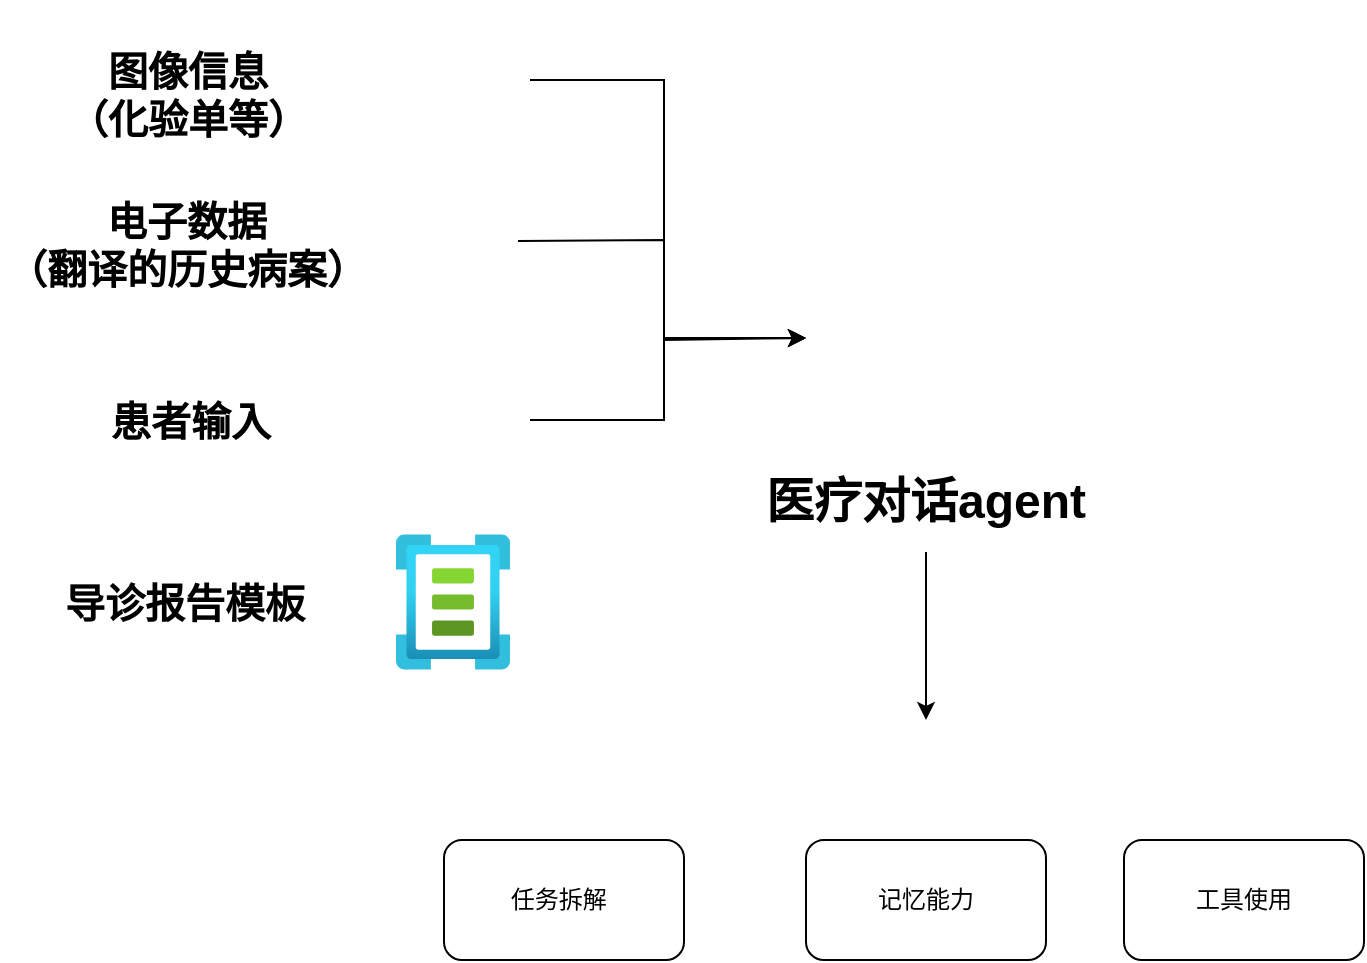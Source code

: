 <mxfile version="24.2.5" type="github">
  <diagram name="第 1 页" id="Ym5PA6LfhvZpyoDTt8RO">
    <mxGraphModel dx="866" dy="667" grid="1" gridSize="10" guides="1" tooltips="1" connect="1" arrows="1" fold="1" page="1" pageScale="1" pageWidth="1169" pageHeight="827" math="0" shadow="0">
      <root>
        <mxCell id="0" />
        <mxCell id="1" parent="0" />
        <mxCell id="dlmROcqRDnSoijbCHZra-1" value="" style="shape=image;html=1;verticalAlign=top;verticalLabelPosition=bottom;labelBackgroundColor=#ffffff;imageAspect=0;aspect=fixed;image=https://cdn1.iconfinder.com/data/icons/unicons-line-vol-1/24/brain-128.png" vertex="1" parent="1">
          <mxGeometry x="531" y="289" width="120" height="120" as="geometry" />
        </mxCell>
        <mxCell id="dlmROcqRDnSoijbCHZra-26" style="edgeStyle=orthogonalEdgeStyle;rounded=0;orthogonalLoop=1;jettySize=auto;html=1;" edge="1" parent="1" source="dlmROcqRDnSoijbCHZra-2">
          <mxGeometry relative="1" as="geometry">
            <mxPoint x="591" y="540" as="targetPoint" />
          </mxGeometry>
        </mxCell>
        <mxCell id="dlmROcqRDnSoijbCHZra-2" value="&lt;font size=&quot;1&quot; face=&quot;Helvetica&quot; style=&quot;&quot;&gt;&lt;b style=&quot;font-size: 24px;&quot;&gt;医疗对话agent&lt;/b&gt;&lt;/font&gt;" style="text;html=1;align=center;verticalAlign=middle;whiteSpace=wrap;rounded=0;" vertex="1" parent="1">
          <mxGeometry x="501" y="406" width="180" height="50" as="geometry" />
        </mxCell>
        <mxCell id="dlmROcqRDnSoijbCHZra-23" style="edgeStyle=orthogonalEdgeStyle;rounded=0;orthogonalLoop=1;jettySize=auto;html=1;entryX=0;entryY=0.5;entryDx=0;entryDy=0;" edge="1" parent="1" source="dlmROcqRDnSoijbCHZra-5" target="dlmROcqRDnSoijbCHZra-1">
          <mxGeometry relative="1" as="geometry">
            <Array as="points">
              <mxPoint x="460" y="220" />
              <mxPoint x="460" y="349" />
            </Array>
          </mxGeometry>
        </mxCell>
        <mxCell id="dlmROcqRDnSoijbCHZra-5" value="" style="shape=image;html=1;verticalAlign=top;verticalLabelPosition=bottom;labelBackgroundColor=#ffffff;imageAspect=0;aspect=fixed;image=https://cdn4.iconfinder.com/data/icons/evil-icons-user-interface/64/picture-128.png" vertex="1" parent="1">
          <mxGeometry x="313" y="180" width="80" height="80" as="geometry" />
        </mxCell>
        <mxCell id="dlmROcqRDnSoijbCHZra-10" value="" style="image;aspect=fixed;html=1;points=[];align=center;fontSize=12;image=img/lib/azure2/other/Template_Specs.svg;" vertex="1" parent="1">
          <mxGeometry x="326" y="447" width="57.0" height="68" as="geometry" />
        </mxCell>
        <mxCell id="dlmROcqRDnSoijbCHZra-11" value="" style="shape=image;html=1;verticalAlign=top;verticalLabelPosition=bottom;labelBackgroundColor=#ffffff;imageAspect=0;aspect=fixed;image=https://cdn1.iconfinder.com/data/icons/unicons-line-vol-3/24/file-question-128.png" vertex="1" parent="1">
          <mxGeometry x="313" y="350" width="80" height="80" as="geometry" />
        </mxCell>
        <mxCell id="dlmROcqRDnSoijbCHZra-13" value="&lt;font face=&quot;Helvetica&quot; style=&quot;font-size: 20px;&quot;&gt;&lt;b&gt;图像信息&lt;/b&gt;&lt;/font&gt;&lt;div&gt;&lt;font face=&quot;Helvetica&quot; style=&quot;font-size: 20px;&quot;&gt;&lt;b&gt;（&lt;/b&gt;&lt;/font&gt;&lt;span style=&quot;background-color: initial; font-size: 20px;&quot;&gt;&lt;b&gt;化验单等&lt;/b&gt;&lt;/span&gt;&lt;b style=&quot;font-size: 20px; background-color: initial;&quot;&gt;）&lt;/b&gt;&lt;/div&gt;" style="text;html=1;align=center;verticalAlign=middle;whiteSpace=wrap;rounded=0;" vertex="1" parent="1">
          <mxGeometry x="131.5" y="199.5" width="180" height="55" as="geometry" />
        </mxCell>
        <mxCell id="dlmROcqRDnSoijbCHZra-14" value="&lt;font face=&quot;Helvetica&quot; style=&quot;font-size: 20px;&quot;&gt;&lt;b&gt;电子数据&lt;/b&gt;&lt;/font&gt;&lt;div&gt;&lt;font face=&quot;Helvetica&quot; style=&quot;font-size: 20px;&quot;&gt;&lt;b&gt;（翻译的历史病案&lt;/b&gt;&lt;/font&gt;&lt;b style=&quot;font-size: 20px; background-color: initial;&quot;&gt;）&lt;/b&gt;&lt;/div&gt;" style="text;html=1;align=center;verticalAlign=middle;whiteSpace=wrap;rounded=0;" vertex="1" parent="1">
          <mxGeometry x="130" y="274" width="183" height="55" as="geometry" />
        </mxCell>
        <mxCell id="dlmROcqRDnSoijbCHZra-15" value="&lt;span style=&quot;font-size: 20px;&quot;&gt;&lt;b&gt;患者输入&lt;/b&gt;&lt;/span&gt;" style="text;html=1;align=center;verticalAlign=middle;whiteSpace=wrap;rounded=0;" vertex="1" parent="1">
          <mxGeometry x="131.5" y="362.5" width="183" height="55" as="geometry" />
        </mxCell>
        <mxCell id="dlmROcqRDnSoijbCHZra-16" value="&lt;span style=&quot;font-size: 20px;&quot;&gt;&lt;b&gt;导诊报告模板&lt;/b&gt;&lt;/span&gt;" style="text;html=1;align=center;verticalAlign=middle;whiteSpace=wrap;rounded=0;" vertex="1" parent="1">
          <mxGeometry x="128.5" y="453.5" width="183" height="55" as="geometry" />
        </mxCell>
        <mxCell id="dlmROcqRDnSoijbCHZra-22" value="" style="endArrow=classic;html=1;rounded=0;exitX=1;exitY=0.5;exitDx=0;exitDy=0;entryX=0;entryY=0.5;entryDx=0;entryDy=0;" edge="1" parent="1" source="dlmROcqRDnSoijbCHZra-25" target="dlmROcqRDnSoijbCHZra-1">
          <mxGeometry width="50" height="50" relative="1" as="geometry">
            <mxPoint x="383" y="300" as="sourcePoint" />
            <mxPoint x="480" y="330" as="targetPoint" />
            <Array as="points">
              <mxPoint x="460" y="300" />
              <mxPoint x="460" y="350" />
            </Array>
          </mxGeometry>
        </mxCell>
        <mxCell id="dlmROcqRDnSoijbCHZra-24" value="" style="endArrow=classic;html=1;rounded=0;entryX=0;entryY=0.5;entryDx=0;entryDy=0;exitX=1;exitY=0.5;exitDx=0;exitDy=0;" edge="1" parent="1" source="dlmROcqRDnSoijbCHZra-11" target="dlmROcqRDnSoijbCHZra-1">
          <mxGeometry width="50" height="50" relative="1" as="geometry">
            <mxPoint x="430" y="400" as="sourcePoint" />
            <mxPoint x="540" y="350" as="targetPoint" />
            <Array as="points">
              <mxPoint x="460" y="390" />
              <mxPoint x="460" y="349" />
            </Array>
          </mxGeometry>
        </mxCell>
        <mxCell id="dlmROcqRDnSoijbCHZra-25" value="" style="shape=image;html=1;verticalAlign=top;verticalLabelPosition=bottom;labelBackgroundColor=#ffffff;imageAspect=0;aspect=fixed;image=https://cdn1.iconfinder.com/data/icons/iconoir-vol-3/24/message-text-128.png" vertex="1" parent="1">
          <mxGeometry x="318.5" y="266.25" width="68.5" height="68.5" as="geometry" />
        </mxCell>
        <mxCell id="dlmROcqRDnSoijbCHZra-27" value="任务拆解&lt;span style=&quot;white-space: pre;&quot;&gt;&#x9;&lt;/span&gt;" style="rounded=1;whiteSpace=wrap;html=1;" vertex="1" parent="1">
          <mxGeometry x="350" y="600" width="120" height="60" as="geometry" />
        </mxCell>
        <mxCell id="dlmROcqRDnSoijbCHZra-28" value="记忆能力" style="rounded=1;whiteSpace=wrap;html=1;" vertex="1" parent="1">
          <mxGeometry x="531" y="600" width="120" height="60" as="geometry" />
        </mxCell>
        <mxCell id="dlmROcqRDnSoijbCHZra-29" value="工具使用" style="rounded=1;whiteSpace=wrap;html=1;" vertex="1" parent="1">
          <mxGeometry x="690" y="600" width="120" height="60" as="geometry" />
        </mxCell>
      </root>
    </mxGraphModel>
  </diagram>
</mxfile>
